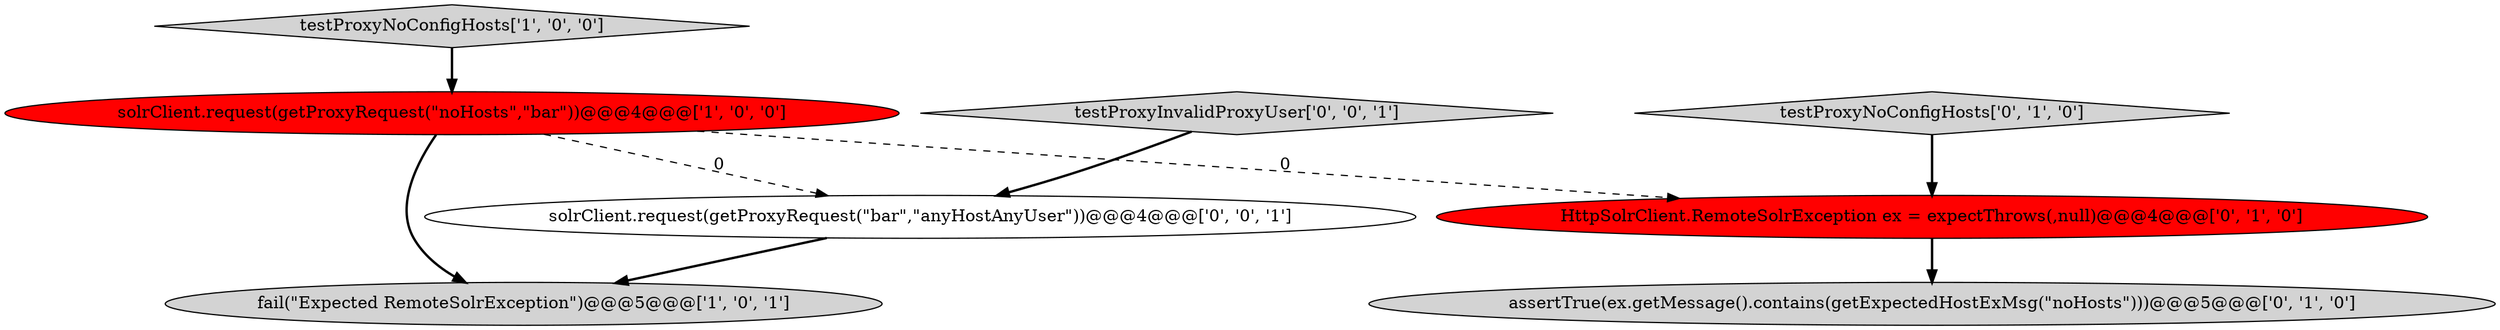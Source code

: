 digraph {
0 [style = filled, label = "solrClient.request(getProxyRequest(\"noHosts\",\"bar\"))@@@4@@@['1', '0', '0']", fillcolor = red, shape = ellipse image = "AAA1AAABBB1BBB"];
5 [style = filled, label = "testProxyNoConfigHosts['0', '1', '0']", fillcolor = lightgray, shape = diamond image = "AAA0AAABBB2BBB"];
7 [style = filled, label = "solrClient.request(getProxyRequest(\"bar\",\"anyHostAnyUser\"))@@@4@@@['0', '0', '1']", fillcolor = white, shape = ellipse image = "AAA0AAABBB3BBB"];
3 [style = filled, label = "assertTrue(ex.getMessage().contains(getExpectedHostExMsg(\"noHosts\")))@@@5@@@['0', '1', '0']", fillcolor = lightgray, shape = ellipse image = "AAA0AAABBB2BBB"];
2 [style = filled, label = "fail(\"Expected RemoteSolrException\")@@@5@@@['1', '0', '1']", fillcolor = lightgray, shape = ellipse image = "AAA0AAABBB1BBB"];
6 [style = filled, label = "testProxyInvalidProxyUser['0', '0', '1']", fillcolor = lightgray, shape = diamond image = "AAA0AAABBB3BBB"];
4 [style = filled, label = "HttpSolrClient.RemoteSolrException ex = expectThrows(,null)@@@4@@@['0', '1', '0']", fillcolor = red, shape = ellipse image = "AAA1AAABBB2BBB"];
1 [style = filled, label = "testProxyNoConfigHosts['1', '0', '0']", fillcolor = lightgray, shape = diamond image = "AAA0AAABBB1BBB"];
4->3 [style = bold, label=""];
0->4 [style = dashed, label="0"];
1->0 [style = bold, label=""];
6->7 [style = bold, label=""];
0->7 [style = dashed, label="0"];
7->2 [style = bold, label=""];
5->4 [style = bold, label=""];
0->2 [style = bold, label=""];
}
